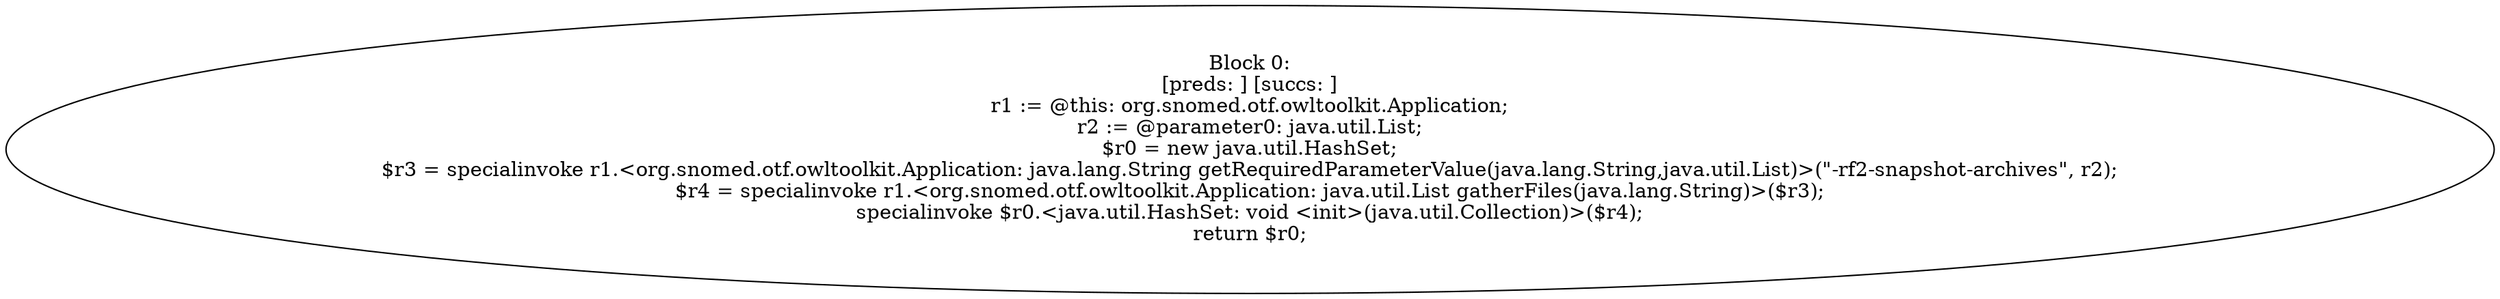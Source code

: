 digraph "unitGraph" {
    "Block 0:
[preds: ] [succs: ]
r1 := @this: org.snomed.otf.owltoolkit.Application;
r2 := @parameter0: java.util.List;
$r0 = new java.util.HashSet;
$r3 = specialinvoke r1.<org.snomed.otf.owltoolkit.Application: java.lang.String getRequiredParameterValue(java.lang.String,java.util.List)>(\"-rf2-snapshot-archives\", r2);
$r4 = specialinvoke r1.<org.snomed.otf.owltoolkit.Application: java.util.List gatherFiles(java.lang.String)>($r3);
specialinvoke $r0.<java.util.HashSet: void <init>(java.util.Collection)>($r4);
return $r0;
"
}
